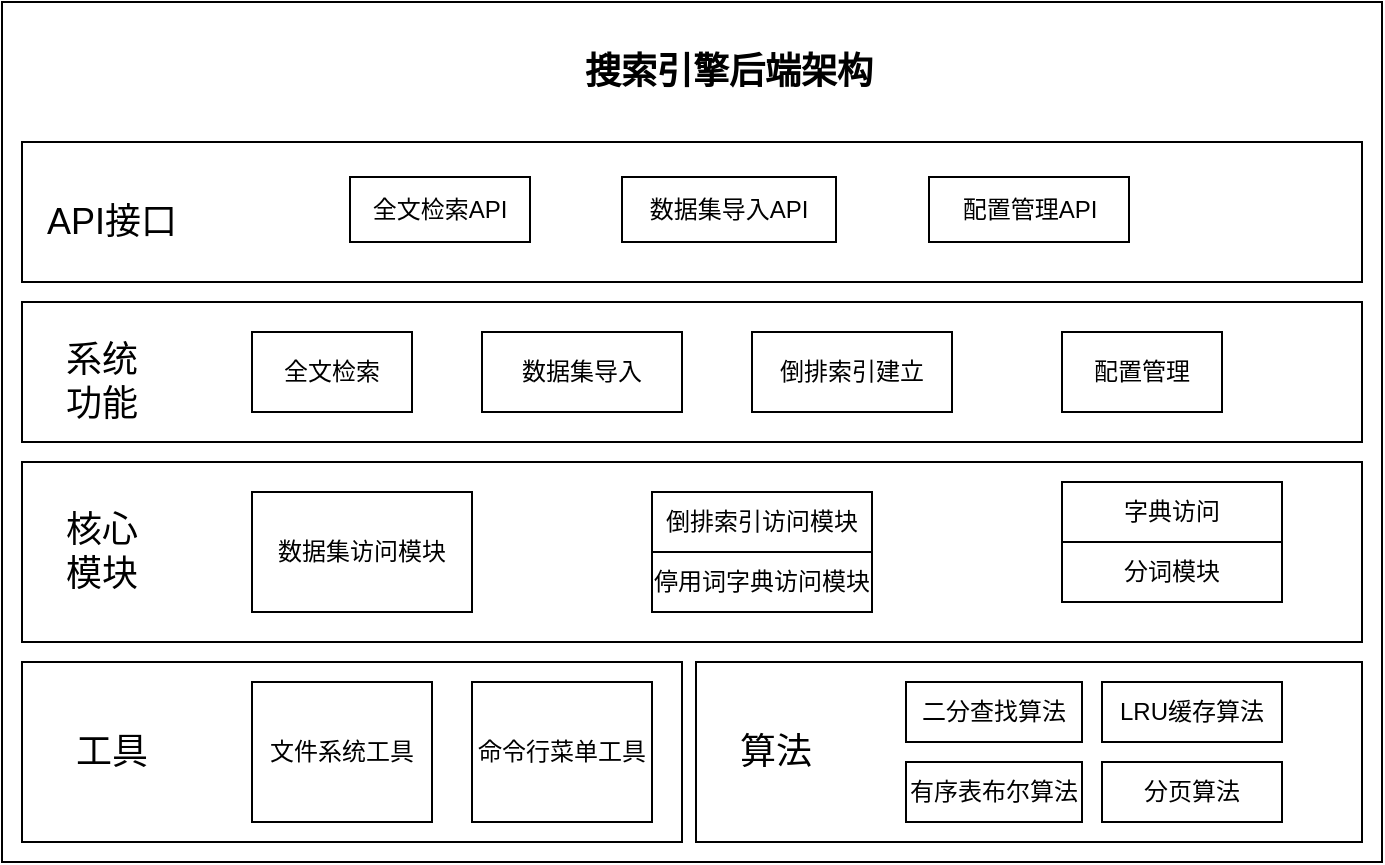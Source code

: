 <mxfile version="19.0.0" type="device" pages="5"><diagram id="Hk8wnAVeJCVrfMpBxXQL" name="后端架构"><mxGraphModel dx="769" dy="702" grid="1" gridSize="10" guides="1" tooltips="1" connect="1" arrows="1" fold="1" page="1" pageScale="1" pageWidth="827" pageHeight="1169" math="0" shadow="0"><root><mxCell id="0"/><mxCell id="1" parent="0"/><mxCell id="6ltTDQJpa0XcKhh_Yg_T-32" value="" style="rounded=0;whiteSpace=wrap;html=1;fontSize=12;" parent="1" vertex="1"><mxGeometry x="150" y="110" width="690" height="430" as="geometry"/></mxCell><mxCell id="6ltTDQJpa0XcKhh_Yg_T-17" value="" style="rounded=0;whiteSpace=wrap;html=1;fontSize=12;" parent="1" vertex="1"><mxGeometry x="160" y="440" width="330" height="90" as="geometry"/></mxCell><mxCell id="6ltTDQJpa0XcKhh_Yg_T-15" value="" style="rounded=0;whiteSpace=wrap;html=1;fontSize=12;" parent="1" vertex="1"><mxGeometry x="497" y="440" width="333" height="90" as="geometry"/></mxCell><mxCell id="6ltTDQJpa0XcKhh_Yg_T-7" value="" style="rounded=0;whiteSpace=wrap;html=1;" parent="1" vertex="1"><mxGeometry x="160" y="340" width="670" height="90" as="geometry"/></mxCell><mxCell id="6ltTDQJpa0XcKhh_Yg_T-1" value="数据集访问模块" style="rounded=0;whiteSpace=wrap;html=1;" parent="1" vertex="1"><mxGeometry x="275" y="355" width="110" height="60" as="geometry"/></mxCell><mxCell id="6ltTDQJpa0XcKhh_Yg_T-2" value="倒排索引访问模块" style="rounded=0;whiteSpace=wrap;html=1;" parent="1" vertex="1"><mxGeometry x="475" y="355" width="110" height="30" as="geometry"/></mxCell><mxCell id="6ltTDQJpa0XcKhh_Yg_T-3" value="字典访问" style="rounded=0;whiteSpace=wrap;html=1;" parent="1" vertex="1"><mxGeometry x="680" y="350" width="110" height="30" as="geometry"/></mxCell><mxCell id="6ltTDQJpa0XcKhh_Yg_T-6" value="停用词字典访问模块" style="rounded=0;whiteSpace=wrap;html=1;" parent="1" vertex="1"><mxGeometry x="475" y="385" width="110" height="30" as="geometry"/></mxCell><mxCell id="6ltTDQJpa0XcKhh_Yg_T-8" value="核心&lt;br&gt;模块" style="rounded=0;whiteSpace=wrap;html=1;strokeColor=none;fontSize=18;" parent="1" vertex="1"><mxGeometry x="170" y="370" width="60" height="30" as="geometry"/></mxCell><mxCell id="6ltTDQJpa0XcKhh_Yg_T-9" value="二分查找算法" style="rounded=0;whiteSpace=wrap;html=1;fontSize=12;" parent="1" vertex="1"><mxGeometry x="602" y="450" width="88" height="30" as="geometry"/></mxCell><mxCell id="6ltTDQJpa0XcKhh_Yg_T-10" value="有序表布尔算法" style="rounded=0;whiteSpace=wrap;html=1;fontSize=12;" parent="1" vertex="1"><mxGeometry x="602" y="490" width="88" height="30" as="geometry"/></mxCell><mxCell id="6ltTDQJpa0XcKhh_Yg_T-11" value="分页算法" style="rounded=0;whiteSpace=wrap;html=1;fontSize=12;" parent="1" vertex="1"><mxGeometry x="700" y="490" width="90" height="30" as="geometry"/></mxCell><mxCell id="6ltTDQJpa0XcKhh_Yg_T-12" value="文件系统工具" style="rounded=0;whiteSpace=wrap;html=1;fontSize=12;" parent="1" vertex="1"><mxGeometry x="275" y="450" width="90" height="70" as="geometry"/></mxCell><mxCell id="6ltTDQJpa0XcKhh_Yg_T-13" value="LRU缓存算法" style="rounded=0;whiteSpace=wrap;html=1;fontSize=12;" parent="1" vertex="1"><mxGeometry x="700" y="450" width="90" height="30" as="geometry"/></mxCell><mxCell id="6ltTDQJpa0XcKhh_Yg_T-14" value="命令行菜单工具" style="rounded=0;whiteSpace=wrap;html=1;fontSize=12;" parent="1" vertex="1"><mxGeometry x="385" y="450" width="90" height="70" as="geometry"/></mxCell><mxCell id="6ltTDQJpa0XcKhh_Yg_T-16" value="算法" style="rounded=0;whiteSpace=wrap;html=1;strokeColor=none;fontSize=18;" parent="1" vertex="1"><mxGeometry x="507" y="470" width="60" height="30" as="geometry"/></mxCell><mxCell id="6ltTDQJpa0XcKhh_Yg_T-18" value="工具" style="rounded=0;whiteSpace=wrap;html=1;strokeColor=none;fontSize=18;" parent="1" vertex="1"><mxGeometry x="175" y="470" width="60" height="30" as="geometry"/></mxCell><mxCell id="6ltTDQJpa0XcKhh_Yg_T-19" value="分词模块" style="rounded=0;whiteSpace=wrap;html=1;" parent="1" vertex="1"><mxGeometry x="680" y="380" width="110" height="30" as="geometry"/></mxCell><mxCell id="6ltTDQJpa0XcKhh_Yg_T-20" value="" style="rounded=0;whiteSpace=wrap;html=1;fontSize=12;" parent="1" vertex="1"><mxGeometry x="160" y="260" width="670" height="70" as="geometry"/></mxCell><mxCell id="6ltTDQJpa0XcKhh_Yg_T-21" value="全文检索" style="rounded=0;whiteSpace=wrap;html=1;fontSize=12;" parent="1" vertex="1"><mxGeometry x="275" y="275" width="80" height="40" as="geometry"/></mxCell><mxCell id="6ltTDQJpa0XcKhh_Yg_T-22" value="数据集导入" style="rounded=0;whiteSpace=wrap;html=1;fontSize=12;" parent="1" vertex="1"><mxGeometry x="390" y="275" width="100" height="40" as="geometry"/></mxCell><mxCell id="6ltTDQJpa0XcKhh_Yg_T-23" value="倒排索引建立" style="rounded=0;whiteSpace=wrap;html=1;fontSize=12;" parent="1" vertex="1"><mxGeometry x="525" y="275" width="100" height="40" as="geometry"/></mxCell><mxCell id="6ltTDQJpa0XcKhh_Yg_T-24" value="配置管理" style="rounded=0;whiteSpace=wrap;html=1;fontSize=12;" parent="1" vertex="1"><mxGeometry x="680" y="275" width="80" height="40" as="geometry"/></mxCell><mxCell id="6ltTDQJpa0XcKhh_Yg_T-26" value="系统&lt;br&gt;功能" style="rounded=0;whiteSpace=wrap;html=1;strokeColor=none;fontSize=18;" parent="1" vertex="1"><mxGeometry x="170" y="285" width="60" height="30" as="geometry"/></mxCell><mxCell id="6ltTDQJpa0XcKhh_Yg_T-27" value="" style="rounded=0;whiteSpace=wrap;html=1;fontSize=12;" parent="1" vertex="1"><mxGeometry x="160" y="180" width="670" height="70" as="geometry"/></mxCell><mxCell id="6ltTDQJpa0XcKhh_Yg_T-28" value="API接口" style="rounded=0;whiteSpace=wrap;html=1;strokeColor=none;fontSize=18;" parent="1" vertex="1"><mxGeometry x="170" y="205" width="70" height="30" as="geometry"/></mxCell><mxCell id="6ltTDQJpa0XcKhh_Yg_T-29" value="全文检索API" style="rounded=0;whiteSpace=wrap;html=1;fontSize=12;" parent="1" vertex="1"><mxGeometry x="324" y="197.5" width="90" height="32.5" as="geometry"/></mxCell><mxCell id="6ltTDQJpa0XcKhh_Yg_T-30" value="数据集导入API" style="rounded=0;whiteSpace=wrap;html=1;fontSize=12;" parent="1" vertex="1"><mxGeometry x="460" y="197.5" width="107" height="32.5" as="geometry"/></mxCell><mxCell id="6ltTDQJpa0XcKhh_Yg_T-31" value="配置管理API" style="rounded=0;whiteSpace=wrap;html=1;fontSize=12;" parent="1" vertex="1"><mxGeometry x="613.5" y="197.5" width="100" height="32.5" as="geometry"/></mxCell><mxCell id="6ltTDQJpa0XcKhh_Yg_T-33" value="搜索引擎后端架构" style="rounded=0;whiteSpace=wrap;html=1;fontSize=18;fillColor=default;strokeColor=none;fontStyle=1" parent="1" vertex="1"><mxGeometry x="430" y="130" width="167" height="30" as="geometry"/></mxCell></root></mxGraphModel></diagram><diagram id="ihbz99JPIdDlAyOH2DuX" name="前端架构"><mxGraphModel dx="769" dy="702" grid="1" gridSize="10" guides="1" tooltips="1" connect="1" arrows="1" fold="1" page="1" pageScale="1" pageWidth="827" pageHeight="1169" math="0" shadow="0"><root><mxCell id="0"/><mxCell id="1" parent="0"/><mxCell id="IALw3nxU5Dt_2Fy6t6V1-16" value="" style="rounded=0;whiteSpace=wrap;html=1;fontSize=18;fillColor=default;" parent="1" vertex="1"><mxGeometry x="120" y="240" width="610" height="370" as="geometry"/></mxCell><mxCell id="IALw3nxU5Dt_2Fy6t6V1-15" value="" style="rounded=0;whiteSpace=wrap;html=1;fontSize=18;fillColor=default;" parent="1" vertex="1"><mxGeometry x="130" y="450" width="310" height="150" as="geometry"/></mxCell><mxCell id="IALw3nxU5Dt_2Fy6t6V1-10" value="" style="rounded=0;whiteSpace=wrap;html=1;fontSize=16;fillColor=default;" parent="1" vertex="1"><mxGeometry x="440" y="450" width="280" height="150" as="geometry"/></mxCell><mxCell id="IALw3nxU5Dt_2Fy6t6V1-1" value="实体定义" style="rounded=0;whiteSpace=wrap;html=1;fontSize=16;fillColor=default;" parent="1" vertex="1"><mxGeometry x="280" y="467.5" width="120" height="30" as="geometry"/></mxCell><mxCell id="IALw3nxU5Dt_2Fy6t6V1-2" value="service数据访问" style="rounded=0;whiteSpace=wrap;html=1;fontSize=16;fillColor=default;" parent="1" vertex="1"><mxGeometry x="280" y="507.5" width="120" height="30" as="geometry"/></mxCell><mxCell id="IALw3nxU5Dt_2Fy6t6V1-3" value="mock数据访问" style="rounded=0;whiteSpace=wrap;html=1;fontSize=16;fillColor=default;" parent="1" vertex="1"><mxGeometry x="280" y="547.5" width="120" height="30" as="geometry"/></mxCell><mxCell id="IALw3nxU5Dt_2Fy6t6V1-4" value="可复用UI组件" style="rounded=0;whiteSpace=wrap;html=1;fontSize=18;fillColor=default;fontStyle=0;strokeColor=none;" parent="1" vertex="1"><mxGeometry x="450" y="500" width="110" height="40" as="geometry"/></mxCell><mxCell id="IALw3nxU5Dt_2Fy6t6V1-5" value="异步加载组件" style="rounded=0;whiteSpace=wrap;html=1;fontSize=16;fillColor=default;" parent="1" vertex="1"><mxGeometry x="570" y="470" width="140" height="40" as="geometry"/></mxCell><mxCell id="IALw3nxU5Dt_2Fy6t6V1-6" value="分页组件" style="rounded=0;whiteSpace=wrap;html=1;fontSize=16;fillColor=default;" parent="1" vertex="1"><mxGeometry x="570" y="525" width="140" height="40" as="geometry"/></mxCell><mxCell id="IALw3nxU5Dt_2Fy6t6V1-7" value="数据访问层" style="rounded=0;whiteSpace=wrap;html=1;fontSize=18;fillColor=default;strokeColor=none;" parent="1" vertex="1"><mxGeometry x="140" y="510" width="100" height="30" as="geometry"/></mxCell><mxCell id="IALw3nxU5Dt_2Fy6t6V1-11" value="" style="rounded=0;whiteSpace=wrap;html=1;fontSize=18;fillColor=default;" parent="1" vertex="1"><mxGeometry x="130" y="320" width="590" height="120" as="geometry"/></mxCell><mxCell id="IALw3nxU5Dt_2Fy6t6V1-8" value="搜索页面" style="rounded=0;whiteSpace=wrap;html=1;fontSize=18;fillColor=default;strokeColor=none;" parent="1" vertex="1"><mxGeometry x="140" y="360" width="80" height="40" as="geometry"/></mxCell><mxCell id="IALw3nxU5Dt_2Fy6t6V1-12" value="搜索条目组件" style="rounded=0;whiteSpace=wrap;html=1;fontSize=16;fillColor=default;" parent="1" vertex="1"><mxGeometry x="430" y="340" width="110" height="70" as="geometry"/></mxCell><mxCell id="IALw3nxU5Dt_2Fy6t6V1-13" value="搜索输入组件" style="rounded=0;whiteSpace=wrap;html=1;fontSize=16;fillColor=default;" parent="1" vertex="1"><mxGeometry x="280" y="340" width="110" height="70" as="geometry"/></mxCell><mxCell id="IALw3nxU5Dt_2Fy6t6V1-14" value="搜索结果组件" style="rounded=0;whiteSpace=wrap;html=1;fontSize=16;fillColor=default;" parent="1" vertex="1"><mxGeometry x="570" y="340" width="110" height="70" as="geometry"/></mxCell><mxCell id="IALw3nxU5Dt_2Fy6t6V1-17" value="搜索引擎前端架构" style="rounded=0;whiteSpace=wrap;html=1;fontSize=18;fillColor=default;fontStyle=1;strokeColor=none;" parent="1" vertex="1"><mxGeometry x="347.5" y="260" width="155" height="30" as="geometry"/></mxCell></root></mxGraphModel></diagram><diagram id="0zZCQMBK7lscvjRcSNQH" name="二分查找流程图"><mxGraphModel dx="769" dy="702" grid="1" gridSize="10" guides="1" tooltips="1" connect="1" arrows="1" fold="1" page="1" pageScale="1" pageWidth="827" pageHeight="1169" math="0" shadow="0"><root><mxCell id="0"/><mxCell id="1" parent="0"/><mxCell id="qHBOaFxJQITPDImJcrka-1" style="edgeStyle=none;rounded=0;orthogonalLoop=1;jettySize=auto;html=1;exitX=0.5;exitY=1;exitDx=0;exitDy=0;exitPerimeter=0;endArrow=block;endFill=1;strokeColor=default;" edge="1" parent="1" source="qHBOaFxJQITPDImJcrka-2" target="qHBOaFxJQITPDImJcrka-11"><mxGeometry relative="1" as="geometry"><mxPoint x="350" y="230" as="targetPoint"/></mxGeometry></mxCell><mxCell id="qHBOaFxJQITPDImJcrka-2" value="开始" style="strokeWidth=2;html=1;shape=mxgraph.flowchart.start_2;whiteSpace=wrap;" vertex="1" parent="1"><mxGeometry x="300" y="170" width="50" height="50" as="geometry"/></mxCell><mxCell id="qHBOaFxJQITPDImJcrka-3" style="edgeStyle=none;rounded=0;orthogonalLoop=1;jettySize=auto;html=1;exitX=0.5;exitY=1;exitDx=0;exitDy=0;exitPerimeter=0;entryX=0.5;entryY=0;entryDx=0;entryDy=0;endArrow=block;endFill=1;strokeColor=default;" edge="1" parent="1" source="qHBOaFxJQITPDImJcrka-7" target="qHBOaFxJQITPDImJcrka-13"><mxGeometry relative="1" as="geometry"/></mxCell><mxCell id="qHBOaFxJQITPDImJcrka-4" value="Y" style="edgeLabel;html=1;align=center;verticalAlign=middle;resizable=0;points=[];" vertex="1" connectable="0" parent="qHBOaFxJQITPDImJcrka-3"><mxGeometry x="-0.378" y="2" relative="1" as="geometry"><mxPoint x="-2" as="offset"/></mxGeometry></mxCell><mxCell id="qHBOaFxJQITPDImJcrka-5" style="edgeStyle=orthogonalEdgeStyle;rounded=0;orthogonalLoop=1;jettySize=auto;html=1;exitX=0;exitY=0.5;exitDx=0;exitDy=0;exitPerimeter=0;entryX=0.5;entryY=0;entryDx=0;entryDy=0;entryPerimeter=0;endArrow=block;endFill=1;strokeColor=default;" edge="1" parent="1" source="qHBOaFxJQITPDImJcrka-7" target="qHBOaFxJQITPDImJcrka-26"><mxGeometry relative="1" as="geometry"/></mxCell><mxCell id="qHBOaFxJQITPDImJcrka-6" value="N" style="edgeLabel;html=1;align=center;verticalAlign=middle;resizable=0;points=[];" vertex="1" connectable="0" parent="qHBOaFxJQITPDImJcrka-5"><mxGeometry x="-0.491" y="-2" relative="1" as="geometry"><mxPoint as="offset"/></mxGeometry></mxCell><mxCell id="qHBOaFxJQITPDImJcrka-7" value="left&amp;lt;right" style="strokeWidth=2;html=1;shape=mxgraph.flowchart.decision;whiteSpace=wrap;" vertex="1" parent="1"><mxGeometry x="277.5" y="410" width="95" height="50" as="geometry"/></mxCell><mxCell id="qHBOaFxJQITPDImJcrka-8" style="edgeStyle=none;rounded=0;orthogonalLoop=1;jettySize=auto;html=1;exitX=0.5;exitY=1;exitDx=0;exitDy=0;entryX=0.5;entryY=0;entryDx=0;entryDy=0;entryPerimeter=0;endArrow=block;endFill=1;strokeColor=default;" edge="1" parent="1" source="qHBOaFxJQITPDImJcrka-9" target="qHBOaFxJQITPDImJcrka-7"><mxGeometry relative="1" as="geometry"/></mxCell><mxCell id="qHBOaFxJQITPDImJcrka-9" value="left = 0&lt;br&gt;right = source.length-1" style="rounded=1;whiteSpace=wrap;html=1;absoluteArcSize=1;arcSize=14;strokeWidth=2;" vertex="1" parent="1"><mxGeometry x="260" y="320" width="130" height="60" as="geometry"/></mxCell><mxCell id="qHBOaFxJQITPDImJcrka-10" style="edgeStyle=none;rounded=0;orthogonalLoop=1;jettySize=auto;html=1;exitX=0.5;exitY=1;exitDx=0;exitDy=0;entryX=0.5;entryY=0;entryDx=0;entryDy=0;endArrow=block;endFill=1;strokeColor=default;" edge="1" parent="1" source="qHBOaFxJQITPDImJcrka-11" target="qHBOaFxJQITPDImJcrka-9"><mxGeometry relative="1" as="geometry"/></mxCell><mxCell id="qHBOaFxJQITPDImJcrka-11" value="输入source数组&lt;br&gt;输入目标值target" style="shape=parallelogram;html=1;strokeWidth=2;perimeter=parallelogramPerimeter;whiteSpace=wrap;rounded=1;arcSize=12;size=0.23;" vertex="1" parent="1"><mxGeometry x="243.44" y="250" width="163.12" height="40" as="geometry"/></mxCell><mxCell id="qHBOaFxJQITPDImJcrka-12" style="edgeStyle=none;rounded=0;orthogonalLoop=1;jettySize=auto;html=1;exitX=0.5;exitY=1;exitDx=0;exitDy=0;entryX=0.5;entryY=0;entryDx=0;entryDy=0;entryPerimeter=0;endArrow=block;endFill=1;strokeColor=default;" edge="1" parent="1" source="qHBOaFxJQITPDImJcrka-13" target="qHBOaFxJQITPDImJcrka-18"><mxGeometry relative="1" as="geometry"/></mxCell><mxCell id="qHBOaFxJQITPDImJcrka-13" value="mid=(left+right)/2" style="rounded=1;whiteSpace=wrap;html=1;absoluteArcSize=1;arcSize=14;strokeWidth=2;" vertex="1" parent="1"><mxGeometry x="269" y="500" width="112" height="25" as="geometry"/></mxCell><mxCell id="qHBOaFxJQITPDImJcrka-14" style="edgeStyle=none;rounded=0;orthogonalLoop=1;jettySize=auto;html=1;exitX=0.5;exitY=1;exitDx=0;exitDy=0;exitPerimeter=0;entryX=0.5;entryY=0;entryDx=0;entryDy=0;endArrow=block;endFill=1;strokeColor=default;" edge="1" parent="1" source="qHBOaFxJQITPDImJcrka-18" target="qHBOaFxJQITPDImJcrka-20"><mxGeometry relative="1" as="geometry"/></mxCell><mxCell id="qHBOaFxJQITPDImJcrka-15" value="Y" style="edgeLabel;html=1;align=center;verticalAlign=middle;resizable=0;points=[];" vertex="1" connectable="0" parent="qHBOaFxJQITPDImJcrka-14"><mxGeometry x="-0.319" y="1" relative="1" as="geometry"><mxPoint as="offset"/></mxGeometry></mxCell><mxCell id="qHBOaFxJQITPDImJcrka-16" style="edgeStyle=none;rounded=0;orthogonalLoop=1;jettySize=auto;html=1;exitX=1;exitY=0.5;exitDx=0;exitDy=0;exitPerimeter=0;entryX=0;entryY=0.5;entryDx=0;entryDy=0;endArrow=block;endFill=1;strokeColor=default;" edge="1" parent="1" source="qHBOaFxJQITPDImJcrka-18" target="qHBOaFxJQITPDImJcrka-22"><mxGeometry relative="1" as="geometry"/></mxCell><mxCell id="qHBOaFxJQITPDImJcrka-17" value="N" style="edgeLabel;html=1;align=center;verticalAlign=middle;resizable=0;points=[];" vertex="1" connectable="0" parent="qHBOaFxJQITPDImJcrka-16"><mxGeometry x="-0.371" relative="1" as="geometry"><mxPoint as="offset"/></mxGeometry></mxCell><mxCell id="qHBOaFxJQITPDImJcrka-18" value="source[mid]&amp;gt;target" style="strokeWidth=2;html=1;shape=mxgraph.flowchart.decision;whiteSpace=wrap;" vertex="1" parent="1"><mxGeometry x="258.5" y="560" width="133" height="70" as="geometry"/></mxCell><mxCell id="qHBOaFxJQITPDImJcrka-19" style="edgeStyle=orthogonalEdgeStyle;rounded=0;orthogonalLoop=1;jettySize=auto;html=1;exitX=1;exitY=0.5;exitDx=0;exitDy=0;entryX=1;entryY=0.5;entryDx=0;entryDy=0;entryPerimeter=0;endArrow=block;endFill=1;strokeColor=default;" edge="1" parent="1" source="qHBOaFxJQITPDImJcrka-20" target="qHBOaFxJQITPDImJcrka-7"><mxGeometry relative="1" as="geometry"><Array as="points"><mxPoint x="560" y="695"/><mxPoint x="560" y="435"/></Array></mxGeometry></mxCell><mxCell id="qHBOaFxJQITPDImJcrka-20" value="right = mid-1" style="rounded=1;whiteSpace=wrap;html=1;absoluteArcSize=1;arcSize=14;strokeWidth=2;" vertex="1" parent="1"><mxGeometry x="285" y="680" width="80" height="30" as="geometry"/></mxCell><mxCell id="qHBOaFxJQITPDImJcrka-21" style="edgeStyle=orthogonalEdgeStyle;rounded=0;orthogonalLoop=1;jettySize=auto;html=1;exitX=1;exitY=0.5;exitDx=0;exitDy=0;endArrow=block;endFill=1;strokeColor=default;entryX=1;entryY=0.5;entryDx=0;entryDy=0;entryPerimeter=0;" edge="1" parent="1" source="qHBOaFxJQITPDImJcrka-22" target="qHBOaFxJQITPDImJcrka-7"><mxGeometry relative="1" as="geometry"><mxPoint x="560" y="595" as="targetPoint"/><Array as="points"><mxPoint x="560" y="595"/><mxPoint x="560" y="435"/></Array></mxGeometry></mxCell><mxCell id="qHBOaFxJQITPDImJcrka-22" value="right = mid-1" style="rounded=1;whiteSpace=wrap;html=1;absoluteArcSize=1;arcSize=14;strokeWidth=2;" vertex="1" parent="1"><mxGeometry x="440" y="580" width="80" height="30" as="geometry"/></mxCell><mxCell id="qHBOaFxJQITPDImJcrka-23" value="Y" style="edgeStyle=orthogonalEdgeStyle;rounded=0;orthogonalLoop=1;jettySize=auto;html=1;exitX=0.5;exitY=1;exitDx=0;exitDy=0;exitPerimeter=0;endArrow=block;endFill=1;strokeColor=default;" edge="1" parent="1" source="qHBOaFxJQITPDImJcrka-26" target="qHBOaFxJQITPDImJcrka-28"><mxGeometry relative="1" as="geometry"/></mxCell><mxCell id="qHBOaFxJQITPDImJcrka-24" style="edgeStyle=orthogonalEdgeStyle;rounded=0;orthogonalLoop=1;jettySize=auto;html=1;exitX=1;exitY=0.5;exitDx=0;exitDy=0;exitPerimeter=0;entryX=0.5;entryY=0;entryDx=0;entryDy=0;entryPerimeter=0;endArrow=block;endFill=1;strokeColor=default;" edge="1" parent="1" source="qHBOaFxJQITPDImJcrka-26" target="qHBOaFxJQITPDImJcrka-31"><mxGeometry relative="1" as="geometry"><Array as="points"><mxPoint x="173" y="495"/><mxPoint x="173" y="630"/></Array></mxGeometry></mxCell><mxCell id="qHBOaFxJQITPDImJcrka-25" value="N" style="edgeLabel;html=1;align=center;verticalAlign=middle;resizable=0;points=[];" vertex="1" connectable="0" parent="qHBOaFxJQITPDImJcrka-24"><mxGeometry x="-0.441" y="1" relative="1" as="geometry"><mxPoint as="offset"/></mxGeometry></mxCell><mxCell id="qHBOaFxJQITPDImJcrka-26" value="source[mid]&amp;lt;=target" style="strokeWidth=2;html=1;shape=mxgraph.flowchart.decision;whiteSpace=wrap;" vertex="1" parent="1"><mxGeometry x="20" y="460" width="133" height="70" as="geometry"/></mxCell><mxCell id="qHBOaFxJQITPDImJcrka-27" value="" style="edgeStyle=orthogonalEdgeStyle;rounded=0;orthogonalLoop=1;jettySize=auto;html=1;endArrow=block;endFill=1;strokeColor=default;" edge="1" parent="1" source="qHBOaFxJQITPDImJcrka-28" target="qHBOaFxJQITPDImJcrka-31"><mxGeometry relative="1" as="geometry"/></mxCell><mxCell id="qHBOaFxJQITPDImJcrka-28" value="left++" style="rounded=1;whiteSpace=wrap;html=1;absoluteArcSize=1;arcSize=14;strokeWidth=2;" vertex="1" parent="1"><mxGeometry x="55.75" y="570" width="61.5" height="30" as="geometry"/></mxCell><mxCell id="qHBOaFxJQITPDImJcrka-29" style="edgeStyle=orthogonalEdgeStyle;rounded=0;orthogonalLoop=1;jettySize=auto;html=1;exitX=1;exitY=0.5;exitDx=0;exitDy=0;exitPerimeter=0;endArrow=block;endFill=1;strokeColor=default;entryX=0.5;entryY=0;entryDx=0;entryDy=0;" edge="1" parent="1" source="qHBOaFxJQITPDImJcrka-31" target="qHBOaFxJQITPDImJcrka-36"><mxGeometry relative="1" as="geometry"><mxPoint x="203" y="740.0" as="targetPoint"/></mxGeometry></mxCell><mxCell id="qHBOaFxJQITPDImJcrka-30" value="N" style="edgeLabel;html=1;align=center;verticalAlign=middle;resizable=0;points=[];" vertex="1" connectable="0" parent="qHBOaFxJQITPDImJcrka-29"><mxGeometry x="-0.468" y="-2" relative="1" as="geometry"><mxPoint as="offset"/></mxGeometry></mxCell><mxCell id="qHBOaFxJQITPDImJcrka-31" value="left&amp;gt;=source.length" style="strokeWidth=2;html=1;shape=mxgraph.flowchart.decision;whiteSpace=wrap;" vertex="1" parent="1"><mxGeometry x="20" y="630" width="133" height="70" as="geometry"/></mxCell><mxCell id="qHBOaFxJQITPDImJcrka-32" value="Y" style="edgeStyle=orthogonalEdgeStyle;rounded=0;orthogonalLoop=1;jettySize=auto;html=1;exitX=0.5;exitY=1;exitDx=0;exitDy=0;exitPerimeter=0;endArrow=block;endFill=1;strokeColor=default;" edge="1" parent="1" source="qHBOaFxJQITPDImJcrka-31" target="qHBOaFxJQITPDImJcrka-34"><mxGeometry relative="1" as="geometry"><mxPoint x="88" y="720" as="sourcePoint"/></mxGeometry></mxCell><mxCell id="qHBOaFxJQITPDImJcrka-33" style="edgeStyle=orthogonalEdgeStyle;rounded=0;orthogonalLoop=1;jettySize=auto;html=1;exitX=0.5;exitY=1;exitDx=0;exitDy=0;entryX=0.5;entryY=0;entryDx=0;entryDy=0;endArrow=block;endFill=1;strokeColor=default;" edge="1" parent="1" source="qHBOaFxJQITPDImJcrka-34" target="qHBOaFxJQITPDImJcrka-39"><mxGeometry relative="1" as="geometry"><mxPoint x="143.335" y="860" as="targetPoint"/></mxGeometry></mxCell><mxCell id="qHBOaFxJQITPDImJcrka-34" value="ret=-1" style="rounded=1;whiteSpace=wrap;html=1;absoluteArcSize=1;arcSize=14;strokeWidth=2;" vertex="1" parent="1"><mxGeometry x="57.25" y="740" width="61.5" height="30" as="geometry"/></mxCell><mxCell id="qHBOaFxJQITPDImJcrka-35" style="edgeStyle=orthogonalEdgeStyle;rounded=0;orthogonalLoop=1;jettySize=auto;html=1;exitX=0.5;exitY=1;exitDx=0;exitDy=0;endArrow=block;endFill=1;strokeColor=default;entryX=0.5;entryY=0;entryDx=0;entryDy=0;" edge="1" parent="1" source="qHBOaFxJQITPDImJcrka-36" target="qHBOaFxJQITPDImJcrka-39"><mxGeometry relative="1" as="geometry"><mxPoint x="143" y="860" as="targetPoint"/></mxGeometry></mxCell><mxCell id="qHBOaFxJQITPDImJcrka-36" value="ret=left" style="rounded=1;whiteSpace=wrap;html=1;absoluteArcSize=1;arcSize=14;strokeWidth=2;" vertex="1" parent="1"><mxGeometry x="169.56" y="740" width="61.5" height="30" as="geometry"/></mxCell><mxCell id="qHBOaFxJQITPDImJcrka-37" value="结束" style="strokeWidth=2;html=1;shape=mxgraph.flowchart.terminator;whiteSpace=wrap;" vertex="1" parent="1"><mxGeometry x="102.89" y="950" width="66.67" height="40" as="geometry"/></mxCell><mxCell id="qHBOaFxJQITPDImJcrka-38" style="edgeStyle=orthogonalEdgeStyle;rounded=0;orthogonalLoop=1;jettySize=auto;html=1;exitX=0.5;exitY=1;exitDx=0;exitDy=0;endArrow=block;endFill=1;strokeColor=default;" edge="1" parent="1" source="qHBOaFxJQITPDImJcrka-39" target="qHBOaFxJQITPDImJcrka-37"><mxGeometry relative="1" as="geometry"/></mxCell><mxCell id="qHBOaFxJQITPDImJcrka-39" value="返回ret" style="rounded=1;whiteSpace=wrap;html=1;absoluteArcSize=1;arcSize=14;strokeWidth=2;" vertex="1" parent="1"><mxGeometry x="103.56" y="880" width="66" height="30" as="geometry"/></mxCell></root></mxGraphModel></diagram><diagram id="eovoI-mNEYhZaa1Za-A4" name="有序表归并流程图"><mxGraphModel dx="769" dy="865" grid="1" gridSize="10" guides="1" tooltips="1" connect="1" arrows="1" fold="1" page="1" pageScale="1" pageWidth="827" pageHeight="1169" math="0" shadow="0"><root><mxCell id="0"/><mxCell id="1" parent="0"/><mxCell id="AFHg5MY3W_Ra5mRhXbFS-1" style="edgeStyle=none;rounded=0;orthogonalLoop=1;jettySize=auto;html=1;exitX=0.5;exitY=1;exitDx=0;exitDy=0;exitPerimeter=0;endArrow=block;endFill=1;strokeColor=default;" edge="1" parent="1" source="AFHg5MY3W_Ra5mRhXbFS-2" target="AFHg5MY3W_Ra5mRhXbFS-9"><mxGeometry relative="1" as="geometry"><mxPoint x="350" y="230" as="targetPoint"/></mxGeometry></mxCell><mxCell id="AFHg5MY3W_Ra5mRhXbFS-2" value="开始" style="strokeWidth=2;html=1;shape=mxgraph.flowchart.start_2;whiteSpace=wrap;" vertex="1" parent="1"><mxGeometry x="299.25" y="180" width="50" height="50" as="geometry"/></mxCell><mxCell id="AFHg5MY3W_Ra5mRhXbFS-3" value="Y" style="edgeStyle=orthogonalEdgeStyle;rounded=0;orthogonalLoop=1;jettySize=auto;html=1;exitX=0.5;exitY=1;exitDx=0;exitDy=0;exitPerimeter=0;entryX=0.5;entryY=0;entryDx=0;entryDy=0;entryPerimeter=0;endArrow=block;endFill=1;strokeColor=default;" edge="1" parent="1" source="AFHg5MY3W_Ra5mRhXbFS-5" target="AFHg5MY3W_Ra5mRhXbFS-12"><mxGeometry relative="1" as="geometry"/></mxCell><mxCell id="AFHg5MY3W_Ra5mRhXbFS-4" value="N" style="edgeStyle=orthogonalEdgeStyle;rounded=0;orthogonalLoop=1;jettySize=auto;html=1;exitX=0;exitY=0.5;exitDx=0;exitDy=0;exitPerimeter=0;entryX=0.5;entryY=0;entryDx=0;entryDy=0;entryPerimeter=0;endArrow=block;endFill=1;strokeColor=default;" edge="1" parent="1" source="AFHg5MY3W_Ra5mRhXbFS-5" target="AFHg5MY3W_Ra5mRhXbFS-24"><mxGeometry x="-0.716" relative="1" as="geometry"><Array as="points"><mxPoint x="220" y="415"/><mxPoint x="220" y="790"/></Array><mxPoint y="1" as="offset"/></mxGeometry></mxCell><mxCell id="AFHg5MY3W_Ra5mRhXbFS-5" value="p1&amp;lt;len(s1) &amp;amp;&amp;amp; &lt;br&gt;p2&amp;lt;len(s2)" style="strokeWidth=2;html=1;shape=mxgraph.flowchart.decision;whiteSpace=wrap;" vertex="1" parent="1"><mxGeometry x="258.5" y="380" width="133" height="70" as="geometry"/></mxCell><mxCell id="AFHg5MY3W_Ra5mRhXbFS-6" style="edgeStyle=none;rounded=0;orthogonalLoop=1;jettySize=auto;html=1;exitX=0.5;exitY=1;exitDx=0;exitDy=0;entryX=0.5;entryY=0;entryDx=0;entryDy=0;entryPerimeter=0;endArrow=block;endFill=1;strokeColor=default;" edge="1" parent="1" source="AFHg5MY3W_Ra5mRhXbFS-7" target="AFHg5MY3W_Ra5mRhXbFS-5"><mxGeometry relative="1" as="geometry"/></mxCell><mxCell id="AFHg5MY3W_Ra5mRhXbFS-7" value="定义空切片res&lt;br&gt;p1,p2 := 0,0" style="rounded=1;whiteSpace=wrap;html=1;absoluteArcSize=1;arcSize=14;strokeWidth=2;" vertex="1" parent="1"><mxGeometry x="275" y="320" width="100" height="30" as="geometry"/></mxCell><mxCell id="AFHg5MY3W_Ra5mRhXbFS-8" style="edgeStyle=none;rounded=0;orthogonalLoop=1;jettySize=auto;html=1;exitX=0.5;exitY=1;exitDx=0;exitDy=0;entryX=0.5;entryY=0;entryDx=0;entryDy=0;endArrow=block;endFill=1;strokeColor=default;" edge="1" parent="1" source="AFHg5MY3W_Ra5mRhXbFS-9" target="AFHg5MY3W_Ra5mRhXbFS-7"><mxGeometry relative="1" as="geometry"/></mxCell><mxCell id="AFHg5MY3W_Ra5mRhXbFS-9" value="输入s1切片&lt;br&gt;输入s2切片" style="shape=parallelogram;html=1;strokeWidth=2;perimeter=parallelogramPerimeter;whiteSpace=wrap;rounded=1;arcSize=12;size=0.23;" vertex="1" parent="1"><mxGeometry x="243.44" y="250" width="163.12" height="40" as="geometry"/></mxCell><mxCell id="AFHg5MY3W_Ra5mRhXbFS-10" value="N" style="edgeStyle=orthogonalEdgeStyle;rounded=0;orthogonalLoop=1;jettySize=auto;html=1;exitX=0.5;exitY=1;exitDx=0;exitDy=0;exitPerimeter=0;endArrow=block;endFill=1;strokeColor=default;entryX=0.5;entryY=0;entryDx=0;entryDy=0;entryPerimeter=0;" edge="1" parent="1" source="AFHg5MY3W_Ra5mRhXbFS-12" target="AFHg5MY3W_Ra5mRhXbFS-15"><mxGeometry relative="1" as="geometry"><mxPoint x="330.552" y="560" as="targetPoint"/></mxGeometry></mxCell><mxCell id="AFHg5MY3W_Ra5mRhXbFS-11" value="Y" style="edgeStyle=orthogonalEdgeStyle;rounded=0;orthogonalLoop=1;jettySize=auto;html=1;exitX=1;exitY=0.5;exitDx=0;exitDy=0;exitPerimeter=0;entryX=0;entryY=0.5;entryDx=0;entryDy=0;endArrow=block;endFill=1;strokeColor=default;" edge="1" parent="1" source="AFHg5MY3W_Ra5mRhXbFS-12" target="AFHg5MY3W_Ra5mRhXbFS-17"><mxGeometry relative="1" as="geometry"/></mxCell><mxCell id="AFHg5MY3W_Ra5mRhXbFS-12" value="s1[p1]&amp;lt;s2[p2]" style="strokeWidth=2;html=1;shape=mxgraph.flowchart.decision;whiteSpace=wrap;" vertex="1" parent="1"><mxGeometry x="274.25" y="500" width="101.5" height="40" as="geometry"/></mxCell><mxCell id="AFHg5MY3W_Ra5mRhXbFS-13" value="N" style="edgeStyle=orthogonalEdgeStyle;rounded=0;orthogonalLoop=1;jettySize=auto;html=1;exitX=0.5;exitY=1;exitDx=0;exitDy=0;exitPerimeter=0;endArrow=block;endFill=1;strokeColor=default;entryX=0.5;entryY=0;entryDx=0;entryDy=0;" edge="1" parent="1" source="AFHg5MY3W_Ra5mRhXbFS-15" target="AFHg5MY3W_Ra5mRhXbFS-21"><mxGeometry relative="1" as="geometry"><mxPoint x="325" y="690" as="targetPoint"/><Array as="points"/></mxGeometry></mxCell><mxCell id="AFHg5MY3W_Ra5mRhXbFS-14" value="Y" style="edgeStyle=orthogonalEdgeStyle;rounded=0;orthogonalLoop=1;jettySize=auto;html=1;exitX=1;exitY=0.5;exitDx=0;exitDy=0;exitPerimeter=0;entryX=0;entryY=0.5;entryDx=0;entryDy=0;endArrow=block;endFill=1;strokeColor=default;" edge="1" parent="1" source="AFHg5MY3W_Ra5mRhXbFS-15" target="AFHg5MY3W_Ra5mRhXbFS-19"><mxGeometry relative="1" as="geometry"/></mxCell><mxCell id="AFHg5MY3W_Ra5mRhXbFS-15" value="s1[p1]==s2[p2]" style="strokeWidth=2;html=1;shape=mxgraph.flowchart.decision;whiteSpace=wrap;" vertex="1" parent="1"><mxGeometry x="274.25" y="590" width="101.5" height="40" as="geometry"/></mxCell><mxCell id="AFHg5MY3W_Ra5mRhXbFS-16" style="edgeStyle=orthogonalEdgeStyle;rounded=0;orthogonalLoop=1;jettySize=auto;html=1;exitX=1;exitY=0.5;exitDx=0;exitDy=0;endArrow=block;endFill=1;strokeColor=default;entryX=1;entryY=0.5;entryDx=0;entryDy=0;entryPerimeter=0;" edge="1" parent="1" source="AFHg5MY3W_Ra5mRhXbFS-17" target="AFHg5MY3W_Ra5mRhXbFS-5"><mxGeometry relative="1" as="geometry"><mxPoint x="630" y="520.241" as="targetPoint"/><Array as="points"><mxPoint x="630" y="520"/><mxPoint x="630" y="415"/></Array></mxGeometry></mxCell><mxCell id="AFHg5MY3W_Ra5mRhXbFS-17" value="res=append(res,s1[p1])&lt;br&gt;p1++" style="rounded=1;whiteSpace=wrap;html=1;absoluteArcSize=1;arcSize=14;strokeWidth=2;" vertex="1" parent="1"><mxGeometry x="430" y="505" width="148" height="30" as="geometry"/></mxCell><mxCell id="AFHg5MY3W_Ra5mRhXbFS-18" style="edgeStyle=orthogonalEdgeStyle;rounded=0;orthogonalLoop=1;jettySize=auto;html=1;exitX=1;exitY=0.5;exitDx=0;exitDy=0;endArrow=block;endFill=1;strokeColor=default;entryX=1;entryY=0.5;entryDx=0;entryDy=0;entryPerimeter=0;" edge="1" parent="1" source="AFHg5MY3W_Ra5mRhXbFS-19" target="AFHg5MY3W_Ra5mRhXbFS-5"><mxGeometry relative="1" as="geometry"><mxPoint x="400" y="420.0" as="targetPoint"/><Array as="points"><mxPoint x="630" y="610"/><mxPoint x="630" y="415"/></Array></mxGeometry></mxCell><mxCell id="AFHg5MY3W_Ra5mRhXbFS-19" value="res=append(res,s1[p1])&lt;br&gt;p1++&lt;br&gt;p2++" style="rounded=1;whiteSpace=wrap;html=1;absoluteArcSize=1;arcSize=14;strokeWidth=2;" vertex="1" parent="1"><mxGeometry x="430" y="585" width="148" height="50" as="geometry"/></mxCell><mxCell id="AFHg5MY3W_Ra5mRhXbFS-20" style="edgeStyle=orthogonalEdgeStyle;rounded=0;orthogonalLoop=1;jettySize=auto;html=1;exitX=1;exitY=0.5;exitDx=0;exitDy=0;entryX=1;entryY=0.5;entryDx=0;entryDy=0;entryPerimeter=0;endArrow=block;endFill=1;strokeColor=default;" edge="1" parent="1" source="AFHg5MY3W_Ra5mRhXbFS-21" target="AFHg5MY3W_Ra5mRhXbFS-5"><mxGeometry relative="1" as="geometry"><Array as="points"><mxPoint x="630" y="705"/><mxPoint x="630" y="415"/></Array></mxGeometry></mxCell><mxCell id="AFHg5MY3W_Ra5mRhXbFS-21" value="res=append(res,s2[p2])&lt;br&gt;p2++" style="rounded=1;whiteSpace=wrap;html=1;absoluteArcSize=1;arcSize=14;strokeWidth=2;" vertex="1" parent="1"><mxGeometry x="251" y="690" width="148" height="30" as="geometry"/></mxCell><mxCell id="AFHg5MY3W_Ra5mRhXbFS-22" value="Y" style="edgeStyle=orthogonalEdgeStyle;rounded=0;orthogonalLoop=1;jettySize=auto;html=1;exitX=1;exitY=0.5;exitDx=0;exitDy=0;exitPerimeter=0;entryX=0;entryY=0.5;entryDx=0;entryDy=0;endArrow=block;endFill=1;strokeColor=default;" edge="1" parent="1" source="AFHg5MY3W_Ra5mRhXbFS-24" target="AFHg5MY3W_Ra5mRhXbFS-26"><mxGeometry relative="1" as="geometry"/></mxCell><mxCell id="AFHg5MY3W_Ra5mRhXbFS-23" value="N" style="edgeStyle=orthogonalEdgeStyle;rounded=0;orthogonalLoop=1;jettySize=auto;html=1;exitX=0;exitY=0.5;exitDx=0;exitDy=0;exitPerimeter=0;entryX=0.5;entryY=0;entryDx=0;entryDy=0;entryPerimeter=0;endArrow=block;endFill=1;strokeColor=default;" edge="1" parent="1" source="AFHg5MY3W_Ra5mRhXbFS-24" target="AFHg5MY3W_Ra5mRhXbFS-28"><mxGeometry x="-0.447" relative="1" as="geometry"><mxPoint as="offset"/></mxGeometry></mxCell><mxCell id="AFHg5MY3W_Ra5mRhXbFS-24" value="p1&amp;lt;len(s1)" style="strokeWidth=2;html=1;shape=mxgraph.flowchart.decision;whiteSpace=wrap;" vertex="1" parent="1"><mxGeometry x="273.5" y="790" width="101.5" height="40" as="geometry"/></mxCell><mxCell id="AFHg5MY3W_Ra5mRhXbFS-25" style="edgeStyle=orthogonalEdgeStyle;rounded=0;orthogonalLoop=1;jettySize=auto;html=1;exitX=0.5;exitY=1;exitDx=0;exitDy=0;entryX=0.5;entryY=1;entryDx=0;entryDy=0;entryPerimeter=0;endArrow=block;endFill=1;strokeColor=default;" edge="1" parent="1" source="AFHg5MY3W_Ra5mRhXbFS-26" target="AFHg5MY3W_Ra5mRhXbFS-24"><mxGeometry relative="1" as="geometry"/></mxCell><mxCell id="AFHg5MY3W_Ra5mRhXbFS-26" value="res=append(res,s1[p1])&lt;br&gt;p1++" style="rounded=1;whiteSpace=wrap;html=1;absoluteArcSize=1;arcSize=14;strokeWidth=2;" vertex="1" parent="1"><mxGeometry x="430" y="795" width="148" height="30" as="geometry"/></mxCell><mxCell id="AFHg5MY3W_Ra5mRhXbFS-27" value="Y" style="edgeStyle=orthogonalEdgeStyle;rounded=0;orthogonalLoop=1;jettySize=auto;html=1;exitX=1;exitY=0.5;exitDx=0;exitDy=0;exitPerimeter=0;entryX=0;entryY=0.5;entryDx=0;entryDy=0;endArrow=block;endFill=1;strokeColor=default;" edge="1" parent="1" source="AFHg5MY3W_Ra5mRhXbFS-28" target="AFHg5MY3W_Ra5mRhXbFS-30"><mxGeometry relative="1" as="geometry"/></mxCell><mxCell id="AFHg5MY3W_Ra5mRhXbFS-28" value="p2&amp;lt;len(s2)" style="strokeWidth=2;html=1;shape=mxgraph.flowchart.decision;whiteSpace=wrap;" vertex="1" parent="1"><mxGeometry x="273.5" y="900" width="101.5" height="40" as="geometry"/></mxCell><mxCell id="AFHg5MY3W_Ra5mRhXbFS-29" style="edgeStyle=orthogonalEdgeStyle;rounded=0;orthogonalLoop=1;jettySize=auto;html=1;exitX=0.5;exitY=1;exitDx=0;exitDy=0;entryX=0.5;entryY=1;entryDx=0;entryDy=0;entryPerimeter=0;endArrow=block;endFill=1;strokeColor=default;" edge="1" parent="1" source="AFHg5MY3W_Ra5mRhXbFS-30" target="AFHg5MY3W_Ra5mRhXbFS-28"><mxGeometry relative="1" as="geometry"/></mxCell><mxCell id="AFHg5MY3W_Ra5mRhXbFS-30" value="res=append(res,s2[p2])&lt;br&gt;p2++" style="rounded=1;whiteSpace=wrap;html=1;absoluteArcSize=1;arcSize=14;strokeWidth=2;" vertex="1" parent="1"><mxGeometry x="430" y="905" width="148" height="30" as="geometry"/></mxCell><mxCell id="AFHg5MY3W_Ra5mRhXbFS-31" value="N" style="edgeStyle=orthogonalEdgeStyle;rounded=0;orthogonalLoop=1;jettySize=auto;html=1;exitX=0;exitY=0.5;exitDx=0;exitDy=0;exitPerimeter=0;endArrow=block;endFill=1;strokeColor=default;entryX=0;entryY=0.5;entryDx=0;entryDy=0;" edge="1" parent="1" source="AFHg5MY3W_Ra5mRhXbFS-28" target="AFHg5MY3W_Ra5mRhXbFS-34"><mxGeometry x="-0.447" relative="1" as="geometry"><mxPoint x="230" y="950" as="sourcePoint"/><mxPoint x="290" y="990" as="targetPoint"/><mxPoint as="offset"/></mxGeometry></mxCell><mxCell id="AFHg5MY3W_Ra5mRhXbFS-32" value="结束" style="strokeWidth=2;html=1;shape=mxgraph.flowchart.terminator;whiteSpace=wrap;" vertex="1" parent="1"><mxGeometry x="292.0" y="1040" width="66.67" height="40" as="geometry"/></mxCell><mxCell id="AFHg5MY3W_Ra5mRhXbFS-33" style="edgeStyle=orthogonalEdgeStyle;rounded=0;orthogonalLoop=1;jettySize=auto;html=1;exitX=0.5;exitY=1;exitDx=0;exitDy=0;endArrow=block;endFill=1;strokeColor=default;" edge="1" parent="1" source="AFHg5MY3W_Ra5mRhXbFS-34" target="AFHg5MY3W_Ra5mRhXbFS-32"><mxGeometry relative="1" as="geometry"/></mxCell><mxCell id="AFHg5MY3W_Ra5mRhXbFS-34" value="返回res" style="rounded=1;whiteSpace=wrap;html=1;absoluteArcSize=1;arcSize=14;strokeWidth=2;" vertex="1" parent="1"><mxGeometry x="292.0" y="980" width="66" height="30" as="geometry"/></mxCell></root></mxGraphModel></diagram><diagram id="s9eKzTBRSvCCjdiaGWSt" name="数据流图"><mxGraphModel dx="769" dy="865" grid="1" gridSize="10" guides="1" tooltips="1" connect="1" arrows="1" fold="1" page="1" pageScale="1" pageWidth="827" pageHeight="1169" math="0" shadow="0"><root><mxCell id="0"/><mxCell id="1" parent="0"/><mxCell id="difKJJn9byNx1cbUZza4-1" value="查询结果" style="edgeStyle=orthogonalEdgeStyle;rounded=0;orthogonalLoop=1;jettySize=auto;html=1;endArrow=block;endFill=1;strokeColor=default;" edge="1" parent="1" source="difKJJn9byNx1cbUZza4-2"><mxGeometry relative="1" as="geometry"><mxPoint x="370" y="490" as="targetPoint"/><Array as="points"><mxPoint x="370" y="490"/></Array></mxGeometry></mxCell><mxCell id="difKJJn9byNx1cbUZza4-2" value="搜索引擎" style="whiteSpace=wrap;html=1;aspect=fixed;rounded=1;" vertex="1" parent="1"><mxGeometry x="480" y="440" width="80" height="80" as="geometry"/></mxCell><mxCell id="difKJJn9byNx1cbUZza4-3" value="查询请求" style="edgeStyle=orthogonalEdgeStyle;rounded=0;orthogonalLoop=1;jettySize=auto;html=1;exitX=1;exitY=0.25;exitDx=0;exitDy=0;entryX=0.005;entryY=0.402;entryDx=0;entryDy=0;entryPerimeter=0;endArrow=block;endFill=1;strokeColor=default;" edge="1" parent="1" source="difKJJn9byNx1cbUZza4-4" target="difKJJn9byNx1cbUZza4-2"><mxGeometry relative="1" as="geometry"/></mxCell><mxCell id="difKJJn9byNx1cbUZza4-4" value="用户" style="rounded=0;whiteSpace=wrap;html=1;" vertex="1" parent="1"><mxGeometry x="310" y="465" width="60" height="30" as="geometry"/></mxCell><mxCell id="difKJJn9byNx1cbUZza4-5" value="导入数据集" style="edgeStyle=orthogonalEdgeStyle;rounded=0;orthogonalLoop=1;jettySize=auto;html=1;exitX=0;exitY=0.25;exitDx=0;exitDy=0;entryX=0.998;entryY=0.402;entryDx=0;entryDy=0;entryPerimeter=0;endArrow=block;endFill=1;strokeColor=default;" edge="1" parent="1" source="difKJJn9byNx1cbUZza4-7" target="difKJJn9byNx1cbUZza4-2"><mxGeometry relative="1" as="geometry"/></mxCell><mxCell id="difKJJn9byNx1cbUZza4-6" value="导入字典集" style="edgeStyle=orthogonalEdgeStyle;rounded=0;orthogonalLoop=1;jettySize=auto;html=1;exitX=0;exitY=0.75;exitDx=0;exitDy=0;entryX=1.005;entryY=0.602;entryDx=0;entryDy=0;entryPerimeter=0;endArrow=block;endFill=1;strokeColor=default;" edge="1" parent="1" source="difKJJn9byNx1cbUZza4-7" target="difKJJn9byNx1cbUZza4-2"><mxGeometry relative="1" as="geometry"/></mxCell><mxCell id="difKJJn9byNx1cbUZza4-7" value="后台管理员" style="rounded=0;whiteSpace=wrap;html=1;" vertex="1" parent="1"><mxGeometry x="660" y="465" width="70" height="30" as="geometry"/></mxCell><mxCell id="difKJJn9byNx1cbUZza4-8" value="查询结果" style="edgeStyle=orthogonalEdgeStyle;rounded=0;orthogonalLoop=1;jettySize=auto;html=1;endArrow=block;endFill=1;strokeColor=default;exitX=0;exitY=0.5;exitDx=0;exitDy=0;entryX=1;entryY=0.5;entryDx=0;entryDy=0;" edge="1" parent="1" source="difKJJn9byNx1cbUZza4-22" target="difKJJn9byNx1cbUZza4-10"><mxGeometry x="0.233" relative="1" as="geometry"><mxPoint x="380" y="880" as="targetPoint"/><Array as="points"><mxPoint x="640" y="880"/><mxPoint x="680" y="880"/><mxPoint x="680" y="890"/><mxPoint x="440" y="890"/></Array><mxPoint as="offset"/></mxGeometry></mxCell><mxCell id="difKJJn9byNx1cbUZza4-9" value="查询请求" style="edgeStyle=orthogonalEdgeStyle;rounded=0;orthogonalLoop=1;jettySize=auto;html=1;exitX=0.5;exitY=0;exitDx=0;exitDy=0;endArrow=block;endFill=1;strokeColor=default;entryX=0;entryY=0.5;entryDx=0;entryDy=0;" edge="1" parent="1" source="difKJJn9byNx1cbUZza4-10" target="difKJJn9byNx1cbUZza4-15"><mxGeometry x="-0.487" relative="1" as="geometry"><mxPoint x="500" y="840" as="targetPoint"/><mxPoint as="offset"/></mxGeometry></mxCell><mxCell id="difKJJn9byNx1cbUZza4-10" value="用户" style="rounded=0;whiteSpace=wrap;html=1;" vertex="1" parent="1"><mxGeometry x="380" y="870" width="60" height="30" as="geometry"/></mxCell><mxCell id="difKJJn9byNx1cbUZza4-11" value="csv数据" style="edgeStyle=orthogonalEdgeStyle;rounded=0;orthogonalLoop=1;jettySize=auto;html=1;exitX=1;exitY=0.5;exitDx=0;exitDy=0;entryX=0;entryY=0.5;entryDx=0;entryDy=0;endArrow=block;endFill=1;strokeColor=default;" edge="1" parent="1" source="difKJJn9byNx1cbUZza4-13" target="difKJJn9byNx1cbUZza4-26"><mxGeometry relative="1" as="geometry"/></mxCell><mxCell id="difKJJn9byNx1cbUZza4-12" value="分词字典" style="edgeStyle=orthogonalEdgeStyle;rounded=0;orthogonalLoop=1;jettySize=auto;html=1;exitX=0.5;exitY=0;exitDx=0;exitDy=0;entryX=0.5;entryY=0;entryDx=0;entryDy=0;endArrow=block;endFill=1;strokeColor=default;" edge="1" parent="1" source="difKJJn9byNx1cbUZza4-13" target="difKJJn9byNx1cbUZza4-28"><mxGeometry relative="1" as="geometry"><Array as="points"><mxPoint x="415" y="570"/><mxPoint x="685" y="570"/></Array></mxGeometry></mxCell><mxCell id="difKJJn9byNx1cbUZza4-13" value="后台管理员" style="rounded=0;whiteSpace=wrap;html=1;" vertex="1" parent="1"><mxGeometry x="380" y="620" width="70" height="30" as="geometry"/></mxCell><mxCell id="difKJJn9byNx1cbUZza4-14" value="查询分词" style="edgeStyle=orthogonalEdgeStyle;rounded=0;orthogonalLoop=1;jettySize=auto;html=1;exitX=1;exitY=0.5;exitDx=0;exitDy=0;endArrow=block;endFill=1;strokeColor=default;" edge="1" parent="1" source="difKJJn9byNx1cbUZza4-15" target="difKJJn9byNx1cbUZza4-17"><mxGeometry relative="1" as="geometry"/></mxCell><mxCell id="difKJJn9byNx1cbUZza4-15" value="分词器" style="rounded=0;whiteSpace=wrap;html=1;" vertex="1" parent="1"><mxGeometry x="500" y="750" width="60" height="30" as="geometry"/></mxCell><mxCell id="difKJJn9byNx1cbUZza4-16" value="有效分词&amp;nbsp;" style="edgeStyle=orthogonalEdgeStyle;rounded=0;orthogonalLoop=1;jettySize=auto;html=1;exitX=1;exitY=0.5;exitDx=0;exitDy=0;entryX=0;entryY=0.5;entryDx=0;entryDy=0;endArrow=block;endFill=1;strokeColor=default;" edge="1" parent="1" source="difKJJn9byNx1cbUZza4-17" target="difKJJn9byNx1cbUZza4-19"><mxGeometry relative="1" as="geometry"/></mxCell><mxCell id="difKJJn9byNx1cbUZza4-17" value="字典" style="rounded=0;whiteSpace=wrap;html=1;" vertex="1" parent="1"><mxGeometry x="650" y="750" width="60" height="30" as="geometry"/></mxCell><mxCell id="difKJJn9byNx1cbUZza4-18" value="文档编号二维列表" style="edgeStyle=orthogonalEdgeStyle;rounded=0;orthogonalLoop=1;jettySize=auto;html=1;exitX=1;exitY=0.5;exitDx=0;exitDy=0;entryX=0;entryY=0.5;entryDx=0;entryDy=0;endArrow=block;endFill=1;strokeColor=default;" edge="1" parent="1" source="difKJJn9byNx1cbUZza4-19" target="difKJJn9byNx1cbUZza4-21"><mxGeometry relative="1" as="geometry"/></mxCell><mxCell id="difKJJn9byNx1cbUZza4-19" value="倒排索引" style="rounded=0;whiteSpace=wrap;html=1;" vertex="1" parent="1"><mxGeometry x="810" y="750" width="60" height="30" as="geometry"/></mxCell><mxCell id="difKJJn9byNx1cbUZza4-20" value="求交集后的一维文档列表" style="edgeStyle=orthogonalEdgeStyle;rounded=0;orthogonalLoop=1;jettySize=auto;html=1;exitX=0.5;exitY=1;exitDx=0;exitDy=0;entryX=1.01;entryY=0.629;entryDx=0;entryDy=0;endArrow=block;endFill=1;strokeColor=default;entryPerimeter=0;" edge="1" parent="1" source="difKJJn9byNx1cbUZza4-21" target="difKJJn9byNx1cbUZza4-22"><mxGeometry relative="1" as="geometry"><Array as="points"><mxPoint x="1045" y="889"/><mxPoint x="750" y="889"/></Array></mxGeometry></mxCell><mxCell id="difKJJn9byNx1cbUZza4-21" value="布尔运算器" style="rounded=0;whiteSpace=wrap;html=1;" vertex="1" parent="1"><mxGeometry x="1010" y="750" width="70" height="30" as="geometry"/></mxCell><mxCell id="difKJJn9byNx1cbUZza4-22" value="文档读取器" style="rounded=0;whiteSpace=wrap;html=1;" vertex="1" parent="1"><mxGeometry x="640" y="870" width="70" height="30" as="geometry"/></mxCell><mxCell id="difKJJn9byNx1cbUZza4-23" value="文档内容" style="edgeStyle=orthogonalEdgeStyle;rounded=0;orthogonalLoop=1;jettySize=auto;html=1;exitX=1;exitY=0.5;exitDx=0;exitDy=0;endArrow=block;endFill=1;strokeColor=default;" edge="1" parent="1" source="difKJJn9byNx1cbUZza4-26" target="difKJJn9byNx1cbUZza4-28"><mxGeometry relative="1" as="geometry"/></mxCell><mxCell id="difKJJn9byNx1cbUZza4-24" value="二进制数据及索引文件" style="edgeStyle=orthogonalEdgeStyle;rounded=0;orthogonalLoop=1;jettySize=auto;html=1;exitX=0.5;exitY=1;exitDx=0;exitDy=0;entryX=0.5;entryY=0;entryDx=0;entryDy=0;endArrow=block;endFill=1;strokeColor=default;" edge="1" parent="1" source="difKJJn9byNx1cbUZza4-26" target="difKJJn9byNx1cbUZza4-34"><mxGeometry relative="1" as="geometry"/></mxCell><mxCell id="difKJJn9byNx1cbUZza4-25" value="文档id" style="edgeStyle=orthogonalEdgeStyle;rounded=0;orthogonalLoop=1;jettySize=auto;html=1;exitX=0.5;exitY=0;exitDx=0;exitDy=0;entryX=0.594;entryY=-0.028;entryDx=0;entryDy=0;entryPerimeter=0;endArrow=block;endFill=1;strokeColor=default;" edge="1" parent="1" source="difKJJn9byNx1cbUZza4-26" target="difKJJn9byNx1cbUZza4-33"><mxGeometry relative="1" as="geometry"/></mxCell><mxCell id="difKJJn9byNx1cbUZza4-26" value="csv转换器" style="rounded=0;whiteSpace=wrap;html=1;" vertex="1" parent="1"><mxGeometry x="515" y="620" width="60" height="30" as="geometry"/></mxCell><mxCell id="difKJJn9byNx1cbUZza4-27" value="分词" style="edgeStyle=orthogonalEdgeStyle;rounded=0;orthogonalLoop=1;jettySize=auto;html=1;exitX=1;exitY=0.5;exitDx=0;exitDy=0;endArrow=block;endFill=1;strokeColor=default;" edge="1" parent="1" source="difKJJn9byNx1cbUZza4-28" target="difKJJn9byNx1cbUZza4-31"><mxGeometry relative="1" as="geometry"/></mxCell><mxCell id="difKJJn9byNx1cbUZza4-28" value="分词器" style="rounded=0;whiteSpace=wrap;html=1;" vertex="1" parent="1"><mxGeometry x="655" y="620" width="60" height="30" as="geometry"/></mxCell><mxCell id="difKJJn9byNx1cbUZza4-29" value="分词id" style="edgeStyle=orthogonalEdgeStyle;rounded=0;orthogonalLoop=1;jettySize=auto;html=1;exitX=1;exitY=0.5;exitDx=0;exitDy=0;entryX=0;entryY=0.5;entryDx=0;entryDy=0;endArrow=block;endFill=1;strokeColor=default;" edge="1" parent="1" source="difKJJn9byNx1cbUZza4-31" target="difKJJn9byNx1cbUZza4-33"><mxGeometry relative="1" as="geometry"/></mxCell><mxCell id="difKJJn9byNx1cbUZza4-30" value="字典数据" style="edgeStyle=orthogonalEdgeStyle;rounded=0;orthogonalLoop=1;jettySize=auto;html=1;exitX=0.5;exitY=1;exitDx=0;exitDy=0;entryX=0.5;entryY=0;entryDx=0;entryDy=0;endArrow=block;endFill=1;strokeColor=default;" edge="1" parent="1" source="difKJJn9byNx1cbUZza4-31" target="difKJJn9byNx1cbUZza4-34"><mxGeometry relative="1" as="geometry"><Array as="points"><mxPoint x="825" y="690"/><mxPoint x="545" y="690"/></Array></mxGeometry></mxCell><mxCell id="difKJJn9byNx1cbUZza4-31" value="字典" style="rounded=0;whiteSpace=wrap;html=1;" vertex="1" parent="1"><mxGeometry x="795" y="620" width="60" height="30" as="geometry"/></mxCell><mxCell id="difKJJn9byNx1cbUZza4-32" value="倒排索引数据" style="edgeStyle=orthogonalEdgeStyle;rounded=0;orthogonalLoop=1;jettySize=auto;html=1;exitX=0.5;exitY=1;exitDx=0;exitDy=0;entryX=1;entryY=0.5;entryDx=0;entryDy=0;endArrow=block;endFill=1;strokeColor=default;" edge="1" parent="1" source="difKJJn9byNx1cbUZza4-33" target="difKJJn9byNx1cbUZza4-34"><mxGeometry relative="1" as="geometry"/></mxCell><mxCell id="difKJJn9byNx1cbUZza4-33" value="倒排索引" style="rounded=0;whiteSpace=wrap;html=1;" vertex="1" parent="1"><mxGeometry x="945" y="620" width="60" height="30" as="geometry"/></mxCell><mxCell id="difKJJn9byNx1cbUZza4-34" value="文件持久化层" style="rounded=0;whiteSpace=wrap;html=1;" vertex="1" parent="1"><mxGeometry x="502.5" y="700" width="85" height="30" as="geometry"/></mxCell></root></mxGraphModel></diagram></mxfile>